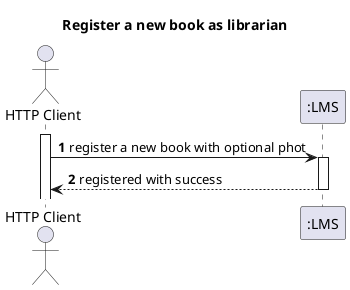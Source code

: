 @startuml
'https://plantuml.com/sequence-diagram
autoactivate on
autonumber

title Register a new book as librarian

actor "HTTP Client" as Anonymous
participant ":LMS" as System


activate Anonymous

Anonymous -> System: register a new book with optional phot



System --> Anonymous: registered with success

@enduml